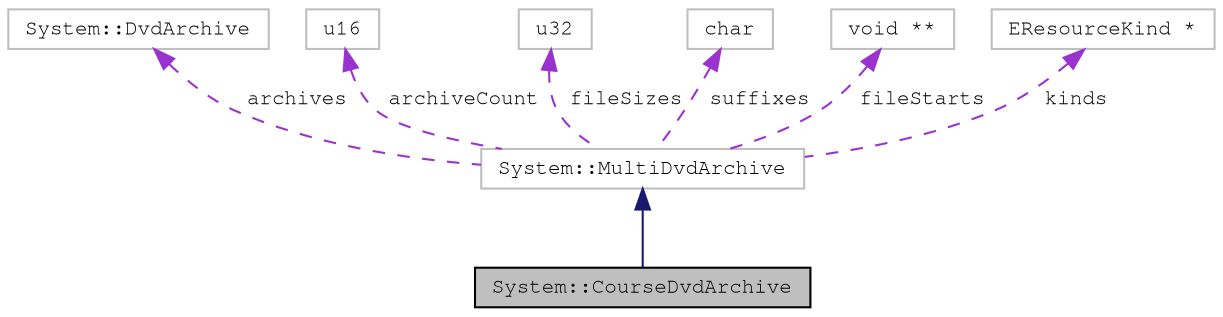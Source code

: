 digraph "System::CourseDvdArchive"
{
 // LATEX_PDF_SIZE
  edge [fontname="FreeMono",fontsize="10",labelfontname="FreeMono",labelfontsize="10"];
  node [fontname="FreeMono",fontsize="10",shape=record];
  Node1 [label="System::CourseDvdArchive",height=0.2,width=0.4,color="black", fillcolor="grey75", style="filled", fontcolor="black",tooltip=" "];
  Node2 -> Node1 [dir="back",color="midnightblue",fontsize="10",style="solid",fontname="FreeMono"];
  Node2 [label="System::MultiDvdArchive",height=0.2,width=0.4,color="grey75", fillcolor="white", style="filled",URL="$class_system_1_1_multi_dvd_archive.html",tooltip=" "];
  Node3 -> Node2 [dir="back",color="darkorchid3",fontsize="10",style="dashed",label=" archives" ,fontname="FreeMono"];
  Node3 [label="System::DvdArchive",height=0.2,width=0.4,color="grey75", fillcolor="white", style="filled",URL="$class_system_1_1_dvd_archive.html",tooltip=" "];
  Node4 -> Node2 [dir="back",color="darkorchid3",fontsize="10",style="dashed",label=" archiveCount" ,fontname="FreeMono"];
  Node4 [label="u16",height=0.2,width=0.4,color="grey75", fillcolor="white", style="filled",URL="$classu16.html",tooltip=" "];
  Node5 -> Node2 [dir="back",color="darkorchid3",fontsize="10",style="dashed",label=" fileSizes" ,fontname="FreeMono"];
  Node5 [label="u32",height=0.2,width=0.4,color="grey75", fillcolor="white", style="filled",tooltip=" "];
  Node6 -> Node2 [dir="back",color="darkorchid3",fontsize="10",style="dashed",label=" suffixes" ,fontname="FreeMono"];
  Node6 [label="char",height=0.2,width=0.4,color="grey75", fillcolor="white", style="filled",tooltip=" "];
  Node7 -> Node2 [dir="back",color="darkorchid3",fontsize="10",style="dashed",label=" fileStarts" ,fontname="FreeMono"];
  Node7 [label="void **",height=0.2,width=0.4,color="grey75", fillcolor="white", style="filled",tooltip=" "];
  Node8 -> Node2 [dir="back",color="darkorchid3",fontsize="10",style="dashed",label=" kinds" ,fontname="FreeMono"];
  Node8 [label="EResourceKind *",height=0.2,width=0.4,color="grey75", fillcolor="white", style="filled",tooltip=" "];
}
